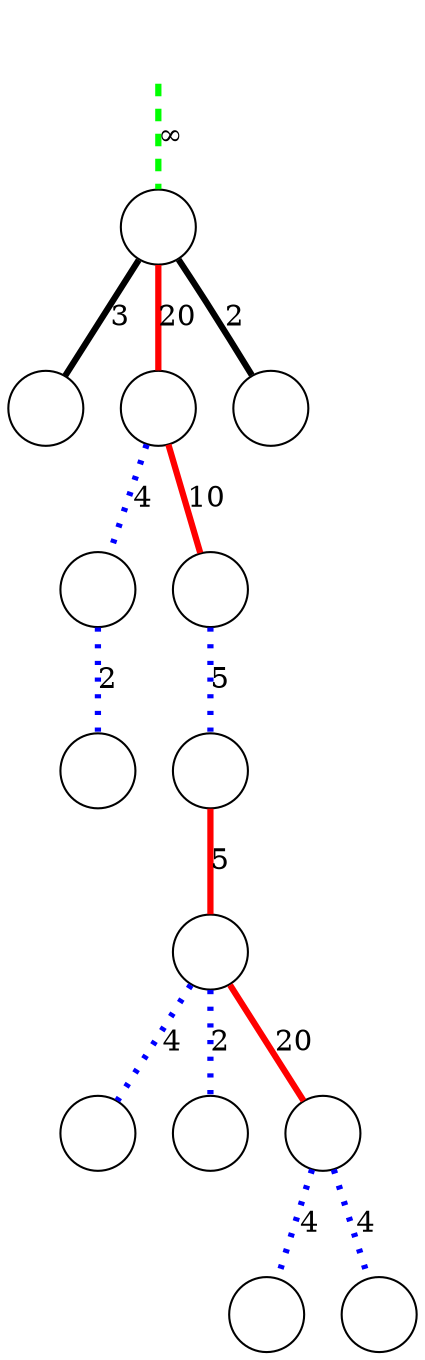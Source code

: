digraph
{
	node [shape=circle, label=""];
	edge [dir=both, arrowtail=none, arrowhead=none, penwidth=3];

	r -> n00 [label="&infin;", color=green, style=dashed];
	n00 -> n10 [label=3];
	n00 -> n11 [label=20, color=red, style=bold];
	n00 -> n12 [label=2];
	n11 -> n20 [label=4, color=blue, style=dotted];
	n11 -> n21 [label=10, color=red, style=bold];
	n20 -> n30 [label=2, color=blue, style=dotted];
	n21 -> n31 [label=5, color=blue, style=dotted];
	n31 -> n40 [label=5, color=red, style=bold];
	n40 -> n50 [label=4, color=blue, style=dotted];
	n40 -> n51 [label=2, color=blue, style=dotted];
	n40 -> n52 [label=20, color=red, style=bold];
	n52 -> n60 [label=4, color=blue, style=dotted];
	n52 -> n61 [label=4, color=blue, style=dotted];

	r [style=invisible];
}
